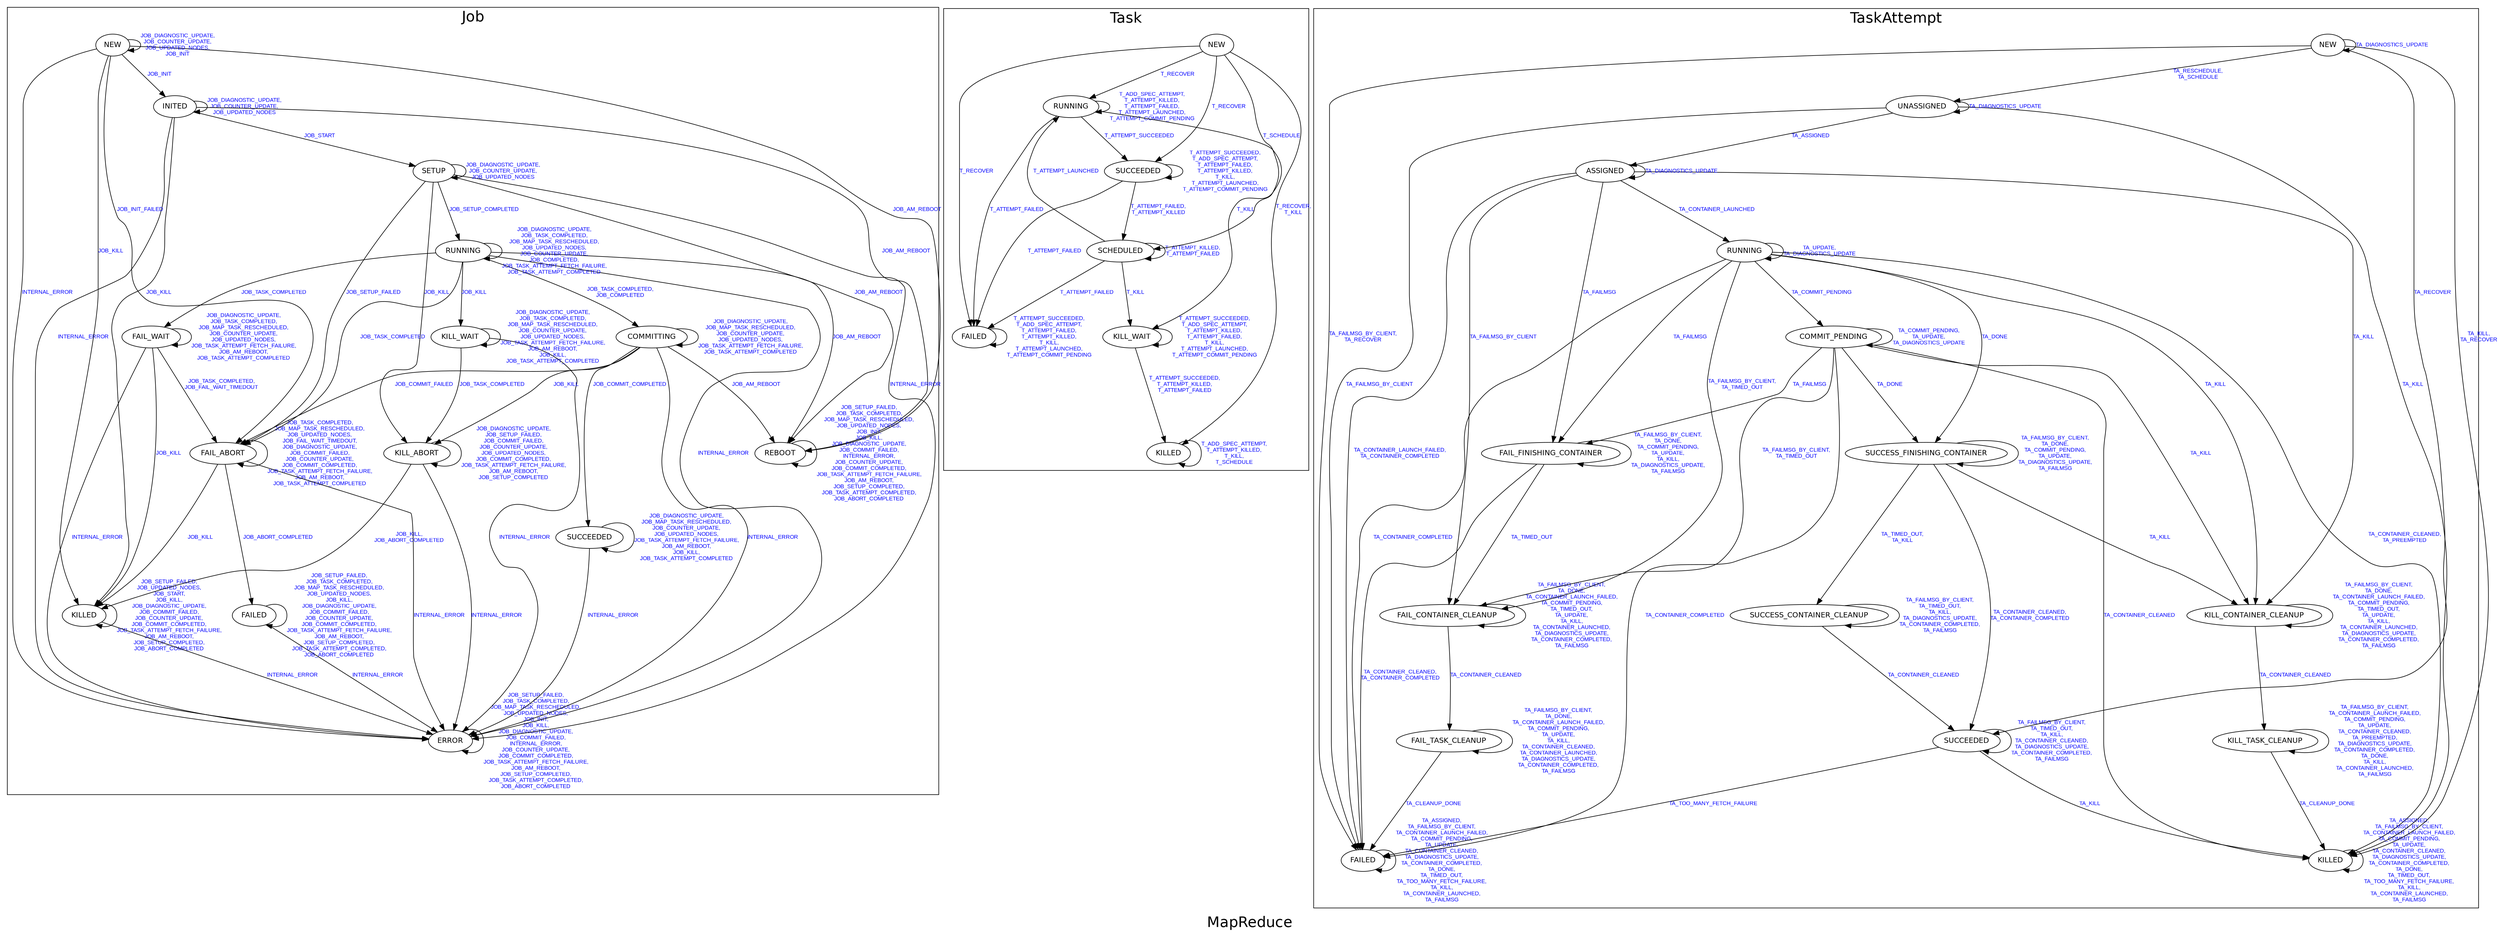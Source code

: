 digraph MapReduce {
graph [ label="MapReduce", fontsize=24, fontname=Helvetica];
node [fontsize=12, fontname=Helvetica];
edge [fontsize=9, fontcolor=blue, fontname=Arial];
subgraph cluster_Job {
label="Job"
  "Job.FAIL_ABORT" [ label = FAIL_ABORT ];
  "Job.FAIL_ABORT" -> "Job.FAIL_ABORT" [ label = "JOB_TASK_COMPLETED,\nJOB_MAP_TASK_RESCHEDULED,\nJOB_UPDATED_NODES,\nJOB_FAIL_WAIT_TIMEDOUT,\nJOB_DIAGNOSTIC_UPDATE,\nJOB_COMMIT_FAILED,\nJOB_COUNTER_UPDATE,\nJOB_COMMIT_COMPLETED,\nJOB_TASK_ATTEMPT_FETCH_FAILURE,\nJOB_AM_REBOOT,\nJOB_TASK_ATTEMPT_COMPLETED" ];
  "Job.FAIL_ABORT" -> "Job.KILLED" [ label = "JOB_KILL" ];
  "Job.FAIL_ABORT" -> "Job.ERROR" [ label = "INTERNAL_ERROR" ];
  "Job.FAIL_ABORT" -> "Job.FAILED" [ label = "JOB_ABORT_COMPLETED" ];
  "Job.SUCCEEDED" [ label = SUCCEEDED ];
  "Job.SUCCEEDED" -> "Job.SUCCEEDED" [ label = "JOB_DIAGNOSTIC_UPDATE,\nJOB_MAP_TASK_RESCHEDULED,\nJOB_COUNTER_UPDATE,\nJOB_UPDATED_NODES,\nJOB_TASK_ATTEMPT_FETCH_FAILURE,\nJOB_AM_REBOOT,\nJOB_KILL,\nJOB_TASK_ATTEMPT_COMPLETED" ];
  "Job.SUCCEEDED" -> "Job.ERROR" [ label = "INTERNAL_ERROR" ];
  "Job.INITED" [ label = INITED ];
  "Job.INITED" -> "Job.INITED" [ label = "JOB_DIAGNOSTIC_UPDATE,\nJOB_COUNTER_UPDATE,\nJOB_UPDATED_NODES" ];
  "Job.INITED" -> "Job.ERROR" [ label = "INTERNAL_ERROR" ];
  "Job.INITED" -> "Job.SETUP" [ label = "JOB_START" ];
  "Job.INITED" -> "Job.REBOOT" [ label = "JOB_AM_REBOOT" ];
  "Job.INITED" -> "Job.KILLED" [ label = "JOB_KILL" ];
  "Job.FAIL_WAIT" [ label = FAIL_WAIT ];
  "Job.FAIL_WAIT" -> "Job.FAIL_WAIT" [ label = "JOB_DIAGNOSTIC_UPDATE,\nJOB_TASK_COMPLETED,\nJOB_MAP_TASK_RESCHEDULED,\nJOB_COUNTER_UPDATE,\nJOB_UPDATED_NODES,\nJOB_TASK_ATTEMPT_FETCH_FAILURE,\nJOB_AM_REBOOT,\nJOB_TASK_ATTEMPT_COMPLETED" ];
  "Job.FAIL_WAIT" -> "Job.FAIL_ABORT" [ label = "JOB_TASK_COMPLETED,\nJOB_FAIL_WAIT_TIMEDOUT" ];
  "Job.FAIL_WAIT" -> "Job.ERROR" [ label = "INTERNAL_ERROR" ];
  "Job.FAIL_WAIT" -> "Job.KILLED" [ label = "JOB_KILL" ];
  "Job.KILL_WAIT" [ label = KILL_WAIT ];
  "Job.KILL_WAIT" -> "Job.KILL_WAIT" [ label = "JOB_DIAGNOSTIC_UPDATE,\nJOB_TASK_COMPLETED,\nJOB_MAP_TASK_RESCHEDULED,\nJOB_COUNTER_UPDATE,\nJOB_UPDATED_NODES,\nJOB_TASK_ATTEMPT_FETCH_FAILURE,\nJOB_AM_REBOOT,\nJOB_KILL,\nJOB_TASK_ATTEMPT_COMPLETED" ];
  "Job.KILL_WAIT" -> "Job.KILL_ABORT" [ label = "JOB_TASK_COMPLETED" ];
  "Job.KILL_WAIT" -> "Job.ERROR" [ label = "INTERNAL_ERROR" ];
  "Job.REBOOT" [ label = REBOOT ];
  "Job.REBOOT" -> "Job.REBOOT" [ label = "JOB_SETUP_FAILED,\nJOB_TASK_COMPLETED,\nJOB_MAP_TASK_RESCHEDULED,\nJOB_UPDATED_NODES,\nJOB_INIT,\nJOB_KILL,\nJOB_DIAGNOSTIC_UPDATE,\nJOB_COMMIT_FAILED,\nINTERNAL_ERROR,\nJOB_COUNTER_UPDATE,\nJOB_COMMIT_COMPLETED,\nJOB_TASK_ATTEMPT_FETCH_FAILURE,\nJOB_AM_REBOOT,\nJOB_SETUP_COMPLETED,\nJOB_TASK_ATTEMPT_COMPLETED,\nJOB_ABORT_COMPLETED" ];
  "Job.COMMITTING" [ label = COMMITTING ];
  "Job.COMMITTING" -> "Job.COMMITTING" [ label = "JOB_DIAGNOSTIC_UPDATE,\nJOB_MAP_TASK_RESCHEDULED,\nJOB_COUNTER_UPDATE,\nJOB_UPDATED_NODES,\nJOB_TASK_ATTEMPT_FETCH_FAILURE,\nJOB_TASK_ATTEMPT_COMPLETED" ];
  "Job.COMMITTING" -> "Job.FAIL_ABORT" [ label = "JOB_COMMIT_FAILED" ];
  "Job.COMMITTING" -> "Job.ERROR" [ label = "INTERNAL_ERROR" ];
  "Job.COMMITTING" -> "Job.SUCCEEDED" [ label = "JOB_COMMIT_COMPLETED" ];
  "Job.COMMITTING" -> "Job.REBOOT" [ label = "JOB_AM_REBOOT" ];
  "Job.COMMITTING" -> "Job.KILL_ABORT" [ label = "JOB_KILL" ];
  "Job.ERROR" [ label = ERROR ];
  "Job.ERROR" -> "Job.ERROR" [ label = "JOB_SETUP_FAILED,\nJOB_TASK_COMPLETED,\nJOB_MAP_TASK_RESCHEDULED,\nJOB_UPDATED_NODES,\nJOB_INIT,\nJOB_KILL,\nJOB_DIAGNOSTIC_UPDATE,\nJOB_COMMIT_FAILED,\nINTERNAL_ERROR,\nJOB_COUNTER_UPDATE,\nJOB_COMMIT_COMPLETED,\nJOB_TASK_ATTEMPT_FETCH_FAILURE,\nJOB_AM_REBOOT,\nJOB_SETUP_COMPLETED,\nJOB_TASK_ATTEMPT_COMPLETED,\nJOB_ABORT_COMPLETED" ];
  "Job.KILLED" [ label = KILLED ];
  "Job.KILLED" -> "Job.KILLED" [ label = "JOB_SETUP_FAILED,\nJOB_UPDATED_NODES,\nJOB_START,\nJOB_KILL,\nJOB_DIAGNOSTIC_UPDATE,\nJOB_COMMIT_FAILED,\nJOB_COUNTER_UPDATE,\nJOB_COMMIT_COMPLETED,\nJOB_TASK_ATTEMPT_FETCH_FAILURE,\nJOB_AM_REBOOT,\nJOB_SETUP_COMPLETED,\nJOB_ABORT_COMPLETED" ];
  "Job.KILLED" -> "Job.ERROR" [ label = "INTERNAL_ERROR" ];
  "Job.SETUP" [ label = SETUP ];
  "Job.SETUP" -> "Job.SETUP" [ label = "JOB_DIAGNOSTIC_UPDATE,\nJOB_COUNTER_UPDATE,\nJOB_UPDATED_NODES" ];
  "Job.SETUP" -> "Job.FAIL_ABORT" [ label = "JOB_SETUP_FAILED" ];
  "Job.SETUP" -> "Job.ERROR" [ label = "INTERNAL_ERROR" ];
  "Job.SETUP" -> "Job.REBOOT" [ label = "JOB_AM_REBOOT" ];
  "Job.SETUP" -> "Job.RUNNING" [ label = "JOB_SETUP_COMPLETED" ];
  "Job.SETUP" -> "Job.KILL_ABORT" [ label = "JOB_KILL" ];
  "Job.NEW" [ label = NEW ];
  "Job.NEW" -> "Job.NEW" [ label = "JOB_DIAGNOSTIC_UPDATE,\nJOB_COUNTER_UPDATE,\nJOB_UPDATED_NODES,\nJOB_INIT" ];
  "Job.NEW" -> "Job.ERROR" [ label = "INTERNAL_ERROR" ];
  "Job.NEW" -> "Job.FAIL_ABORT" [ label = "JOB_INIT_FAILED" ];
  "Job.NEW" -> "Job.INITED" [ label = "JOB_INIT" ];
  "Job.NEW" -> "Job.REBOOT" [ label = "JOB_AM_REBOOT" ];
  "Job.NEW" -> "Job.KILLED" [ label = "JOB_KILL" ];
  "Job.KILL_ABORT" [ label = KILL_ABORT ];
  "Job.KILL_ABORT" -> "Job.KILL_ABORT" [ label = "JOB_DIAGNOSTIC_UPDATE,\nJOB_SETUP_FAILED,\nJOB_COMMIT_FAILED,\nJOB_COUNTER_UPDATE,\nJOB_UPDATED_NODES,\nJOB_COMMIT_COMPLETED,\nJOB_TASK_ATTEMPT_FETCH_FAILURE,\nJOB_AM_REBOOT,\nJOB_SETUP_COMPLETED" ];
  "Job.KILL_ABORT" -> "Job.ERROR" [ label = "INTERNAL_ERROR" ];
  "Job.KILL_ABORT" -> "Job.KILLED" [ label = "JOB_KILL,\nJOB_ABORT_COMPLETED" ];
  "Job.RUNNING" [ label = RUNNING ];
  "Job.RUNNING" -> "Job.RUNNING" [ label = "JOB_DIAGNOSTIC_UPDATE,\nJOB_TASK_COMPLETED,\nJOB_MAP_TASK_RESCHEDULED,\nJOB_UPDATED_NODES,\nJOB_COUNTER_UPDATE,\nJOB_COMPLETED,\nJOB_TASK_ATTEMPT_FETCH_FAILURE,\nJOB_TASK_ATTEMPT_COMPLETED" ];
  "Job.RUNNING" -> "Job.COMMITTING" [ label = "JOB_TASK_COMPLETED,\nJOB_COMPLETED" ];
  "Job.RUNNING" -> "Job.FAIL_WAIT" [ label = "JOB_TASK_COMPLETED" ];
  "Job.RUNNING" -> "Job.FAIL_ABORT" [ label = "JOB_TASK_COMPLETED" ];
  "Job.RUNNING" -> "Job.ERROR" [ label = "INTERNAL_ERROR" ];
  "Job.RUNNING" -> "Job.REBOOT" [ label = "JOB_AM_REBOOT" ];
  "Job.RUNNING" -> "Job.KILL_WAIT" [ label = "JOB_KILL" ];
  "Job.FAILED" [ label = FAILED ];
  "Job.FAILED" -> "Job.FAILED" [ label = "JOB_SETUP_FAILED,\nJOB_TASK_COMPLETED,\nJOB_MAP_TASK_RESCHEDULED,\nJOB_UPDATED_NODES,\nJOB_KILL,\nJOB_DIAGNOSTIC_UPDATE,\nJOB_COMMIT_FAILED,\nJOB_COUNTER_UPDATE,\nJOB_COMMIT_COMPLETED,\nJOB_TASK_ATTEMPT_FETCH_FAILURE,\nJOB_AM_REBOOT,\nJOB_SETUP_COMPLETED,\nJOB_TASK_ATTEMPT_COMPLETED,\nJOB_ABORT_COMPLETED" ];
  "Job.FAILED" -> "Job.ERROR" [ label = "INTERNAL_ERROR" ];
}

subgraph cluster_Task {
label="Task"
  "Task.RUNNING" [ label = RUNNING ];
  "Task.RUNNING" -> "Task.SUCCEEDED" [ label = "T_ATTEMPT_SUCCEEDED" ];
  "Task.RUNNING" -> "Task.RUNNING" [ label = "T_ADD_SPEC_ATTEMPT,\nT_ATTEMPT_KILLED,\nT_ATTEMPT_FAILED,\nT_ATTEMPT_LAUNCHED,\nT_ATTEMPT_COMMIT_PENDING" ];
  "Task.RUNNING" -> "Task.FAILED" [ label = "T_ATTEMPT_FAILED" ];
  "Task.RUNNING" -> "Task.KILL_WAIT" [ label = "T_KILL" ];
  "Task.SCHEDULED" [ label = SCHEDULED ];
  "Task.SCHEDULED" -> "Task.SCHEDULED" [ label = "T_ATTEMPT_KILLED,\nT_ATTEMPT_FAILED" ];
  "Task.SCHEDULED" -> "Task.FAILED" [ label = "T_ATTEMPT_FAILED" ];
  "Task.SCHEDULED" -> "Task.KILL_WAIT" [ label = "T_KILL" ];
  "Task.SCHEDULED" -> "Task.RUNNING" [ label = "T_ATTEMPT_LAUNCHED" ];
  "Task.NEW" [ label = NEW ];
  "Task.NEW" -> "Task.RUNNING" [ label = "T_RECOVER" ];
  "Task.NEW" -> "Task.SUCCEEDED" [ label = "T_RECOVER" ];
  "Task.NEW" -> "Task.FAILED" [ label = "T_RECOVER" ];
  "Task.NEW" -> "Task.KILLED" [ label = "T_RECOVER,\nT_KILL" ];
  "Task.NEW" -> "Task.SCHEDULED" [ label = "T_SCHEDULE" ];
  "Task.FAILED" [ label = FAILED ];
  "Task.FAILED" -> "Task.FAILED" [ label = "T_ATTEMPT_SUCCEEDED,\nT_ADD_SPEC_ATTEMPT,\nT_ATTEMPT_FAILED,\nT_ATTEMPT_KILLED,\nT_KILL,\nT_ATTEMPT_LAUNCHED,\nT_ATTEMPT_COMMIT_PENDING" ];
  "Task.KILL_WAIT" [ label = KILL_WAIT ];
  "Task.KILL_WAIT" -> "Task.KILL_WAIT" [ label = "T_ATTEMPT_SUCCEEDED,\nT_ADD_SPEC_ATTEMPT,\nT_ATTEMPT_KILLED,\nT_ATTEMPT_FAILED,\nT_KILL,\nT_ATTEMPT_LAUNCHED,\nT_ATTEMPT_COMMIT_PENDING" ];
  "Task.KILL_WAIT" -> "Task.KILLED" [ label = "T_ATTEMPT_SUCCEEDED,\nT_ATTEMPT_KILLED,\nT_ATTEMPT_FAILED" ];
  "Task.KILLED" [ label = KILLED ];
  "Task.KILLED" -> "Task.KILLED" [ label = "T_ADD_SPEC_ATTEMPT,\nT_ATTEMPT_KILLED,\nT_KILL,\nT_SCHEDULE" ];
  "Task.SUCCEEDED" [ label = SUCCEEDED ];
  "Task.SUCCEEDED" -> "Task.SUCCEEDED" [ label = "T_ATTEMPT_SUCCEEDED,\nT_ADD_SPEC_ATTEMPT,\nT_ATTEMPT_FAILED,\nT_ATTEMPT_KILLED,\nT_KILL,\nT_ATTEMPT_LAUNCHED,\nT_ATTEMPT_COMMIT_PENDING" ];
  "Task.SUCCEEDED" -> "Task.SCHEDULED" [ label = "T_ATTEMPT_FAILED,\nT_ATTEMPT_KILLED" ];
  "Task.SUCCEEDED" -> "Task.FAILED" [ label = "T_ATTEMPT_FAILED" ];
}

subgraph cluster_TaskAttempt {
label="TaskAttempt"
  "TaskAttempt.FAIL_CONTAINER_CLEANUP" [ label = FAIL_CONTAINER_CLEANUP ];
  "TaskAttempt.FAIL_CONTAINER_CLEANUP" -> "TaskAttempt.FAIL_CONTAINER_CLEANUP" [ label = "TA_FAILMSG_BY_CLIENT,\nTA_DONE,\nTA_CONTAINER_LAUNCH_FAILED,\nTA_COMMIT_PENDING,\nTA_TIMED_OUT,\nTA_UPDATE,\nTA_KILL,\nTA_CONTAINER_LAUNCHED,\nTA_DIAGNOSTICS_UPDATE,\nTA_CONTAINER_COMPLETED,\nTA_FAILMSG" ];
  "TaskAttempt.FAIL_CONTAINER_CLEANUP" -> "TaskAttempt.FAIL_TASK_CLEANUP" [ label = "TA_CONTAINER_CLEANED" ];
  "TaskAttempt.KILL_CONTAINER_CLEANUP" [ label = KILL_CONTAINER_CLEANUP ];
  "TaskAttempt.KILL_CONTAINER_CLEANUP" -> "TaskAttempt.KILL_CONTAINER_CLEANUP" [ label = "TA_FAILMSG_BY_CLIENT,\nTA_DONE,\nTA_CONTAINER_LAUNCH_FAILED,\nTA_COMMIT_PENDING,\nTA_TIMED_OUT,\nTA_UPDATE,\nTA_KILL,\nTA_CONTAINER_LAUNCHED,\nTA_DIAGNOSTICS_UPDATE,\nTA_CONTAINER_COMPLETED,\nTA_FAILMSG" ];
  "TaskAttempt.KILL_CONTAINER_CLEANUP" -> "TaskAttempt.KILL_TASK_CLEANUP" [ label = "TA_CONTAINER_CLEANED" ];
  "TaskAttempt.FAIL_TASK_CLEANUP" [ label = FAIL_TASK_CLEANUP ];
  "TaskAttempt.FAIL_TASK_CLEANUP" -> "TaskAttempt.FAIL_TASK_CLEANUP" [ label = "TA_FAILMSG_BY_CLIENT,\nTA_DONE,\nTA_CONTAINER_LAUNCH_FAILED,\nTA_COMMIT_PENDING,\nTA_UPDATE,\nTA_KILL,\nTA_CONTAINER_CLEANED,\nTA_CONTAINER_LAUNCHED,\nTA_DIAGNOSTICS_UPDATE,\nTA_CONTAINER_COMPLETED,\nTA_FAILMSG" ];
  "TaskAttempt.FAIL_TASK_CLEANUP" -> "TaskAttempt.FAILED" [ label = "TA_CLEANUP_DONE" ];
  "TaskAttempt.RUNNING" [ label = RUNNING ];
  "TaskAttempt.RUNNING" -> "TaskAttempt.FAIL_CONTAINER_CLEANUP" [ label = "TA_FAILMSG_BY_CLIENT,\nTA_TIMED_OUT" ];
  "TaskAttempt.RUNNING" -> "TaskAttempt.SUCCESS_FINISHING_CONTAINER" [ label = "TA_DONE" ];
  "TaskAttempt.RUNNING" -> "TaskAttempt.COMMIT_PENDING" [ label = "TA_COMMIT_PENDING" ];
  "TaskAttempt.RUNNING" -> "TaskAttempt.RUNNING" [ label = "TA_UPDATE,\nTA_DIAGNOSTICS_UPDATE" ];
  "TaskAttempt.RUNNING" -> "TaskAttempt.KILLED" [ label = "TA_CONTAINER_CLEANED,\nTA_PREEMPTED" ];
  "TaskAttempt.RUNNING" -> "TaskAttempt.KILL_CONTAINER_CLEANUP" [ label = "TA_KILL" ];
  "TaskAttempt.RUNNING" -> "TaskAttempt.FAIL_FINISHING_CONTAINER" [ label = "TA_FAILMSG" ];
  "TaskAttempt.RUNNING" -> "TaskAttempt.FAILED" [ label = "TA_CONTAINER_COMPLETED" ];
  "TaskAttempt.SUCCEEDED" [ label = SUCCEEDED ];
  "TaskAttempt.SUCCEEDED" -> "TaskAttempt.SUCCEEDED" [ label = "TA_FAILMSG_BY_CLIENT,\nTA_TIMED_OUT,\nTA_KILL,\nTA_CONTAINER_CLEANED,\nTA_DIAGNOSTICS_UPDATE,\nTA_CONTAINER_COMPLETED,\nTA_FAILMSG" ];
  "TaskAttempt.SUCCEEDED" -> "TaskAttempt.FAILED" [ label = "TA_TOO_MANY_FETCH_FAILURE" ];
  "TaskAttempt.SUCCEEDED" -> "TaskAttempt.KILLED" [ label = "TA_KILL" ];
  "TaskAttempt.COMMIT_PENDING" [ label = COMMIT_PENDING ];
  "TaskAttempt.COMMIT_PENDING" -> "TaskAttempt.FAIL_CONTAINER_CLEANUP" [ label = "TA_FAILMSG_BY_CLIENT,\nTA_TIMED_OUT" ];
  "TaskAttempt.COMMIT_PENDING" -> "TaskAttempt.SUCCESS_FINISHING_CONTAINER" [ label = "TA_DONE" ];
  "TaskAttempt.COMMIT_PENDING" -> "TaskAttempt.COMMIT_PENDING" [ label = "TA_COMMIT_PENDING,\nTA_UPDATE,\nTA_DIAGNOSTICS_UPDATE" ];
  "TaskAttempt.COMMIT_PENDING" -> "TaskAttempt.KILL_CONTAINER_CLEANUP" [ label = "TA_KILL" ];
  "TaskAttempt.COMMIT_PENDING" -> "TaskAttempt.KILLED" [ label = "TA_CONTAINER_CLEANED" ];
  "TaskAttempt.COMMIT_PENDING" -> "TaskAttempt.FAIL_FINISHING_CONTAINER" [ label = "TA_FAILMSG" ];
  "TaskAttempt.COMMIT_PENDING" -> "TaskAttempt.FAILED" [ label = "TA_CONTAINER_COMPLETED" ];
  "TaskAttempt.FAILED" [ label = FAILED ];
  "TaskAttempt.FAILED" -> "TaskAttempt.FAILED" [ label = "TA_ASSIGNED,\nTA_FAILMSG_BY_CLIENT,\nTA_CONTAINER_LAUNCH_FAILED,\nTA_COMMIT_PENDING,\nTA_UPDATE,\nTA_CONTAINER_CLEANED,\nTA_DIAGNOSTICS_UPDATE,\nTA_CONTAINER_COMPLETED,\nTA_DONE,\nTA_TIMED_OUT,\nTA_TOO_MANY_FETCH_FAILURE,\nTA_KILL,\nTA_CONTAINER_LAUNCHED,\nTA_FAILMSG" ];
  "TaskAttempt.UNASSIGNED" [ label = UNASSIGNED ];
  "TaskAttempt.UNASSIGNED" -> "TaskAttempt.ASSIGNED" [ label = "TA_ASSIGNED" ];
  "TaskAttempt.UNASSIGNED" -> "TaskAttempt.FAILED" [ label = "TA_FAILMSG_BY_CLIENT" ];
  "TaskAttempt.UNASSIGNED" -> "TaskAttempt.KILLED" [ label = "TA_KILL" ];
  "TaskAttempt.UNASSIGNED" -> "TaskAttempt.UNASSIGNED" [ label = "TA_DIAGNOSTICS_UPDATE" ];
  "TaskAttempt.KILL_TASK_CLEANUP" [ label = KILL_TASK_CLEANUP ];
  "TaskAttempt.KILL_TASK_CLEANUP" -> "TaskAttempt.KILL_TASK_CLEANUP" [ label = "TA_FAILMSG_BY_CLIENT,\nTA_CONTAINER_LAUNCH_FAILED,\nTA_COMMIT_PENDING,\nTA_UPDATE,\nTA_CONTAINER_CLEANED,\nTA_PREEMPTED,\nTA_DIAGNOSTICS_UPDATE,\nTA_CONTAINER_COMPLETED,\nTA_DONE,\nTA_KILL,\nTA_CONTAINER_LAUNCHED,\nTA_FAILMSG" ];
  "TaskAttempt.KILL_TASK_CLEANUP" -> "TaskAttempt.KILLED" [ label = "TA_CLEANUP_DONE" ];
  "TaskAttempt.ASSIGNED" [ label = ASSIGNED ];
  "TaskAttempt.ASSIGNED" -> "TaskAttempt.FAIL_CONTAINER_CLEANUP" [ label = "TA_FAILMSG_BY_CLIENT" ];
  "TaskAttempt.ASSIGNED" -> "TaskAttempt.FAILED" [ label = "TA_CONTAINER_LAUNCH_FAILED,\nTA_CONTAINER_COMPLETED" ];
  "TaskAttempt.ASSIGNED" -> "TaskAttempt.KILL_CONTAINER_CLEANUP" [ label = "TA_KILL" ];
  "TaskAttempt.ASSIGNED" -> "TaskAttempt.RUNNING" [ label = "TA_CONTAINER_LAUNCHED" ];
  "TaskAttempt.ASSIGNED" -> "TaskAttempt.ASSIGNED" [ label = "TA_DIAGNOSTICS_UPDATE" ];
  "TaskAttempt.ASSIGNED" -> "TaskAttempt.FAIL_FINISHING_CONTAINER" [ label = "TA_FAILMSG" ];
  "TaskAttempt.KILLED" [ label = KILLED ];
  "TaskAttempt.KILLED" -> "TaskAttempt.KILLED" [ label = "TA_ASSIGNED,\nTA_FAILMSG_BY_CLIENT,\nTA_CONTAINER_LAUNCH_FAILED,\nTA_COMMIT_PENDING,\nTA_UPDATE,\nTA_CONTAINER_CLEANED,\nTA_DIAGNOSTICS_UPDATE,\nTA_CONTAINER_COMPLETED,\nTA_DONE,\nTA_TIMED_OUT,\nTA_TOO_MANY_FETCH_FAILURE,\nTA_KILL,\nTA_CONTAINER_LAUNCHED,\nTA_FAILMSG" ];
  "TaskAttempt.FAIL_FINISHING_CONTAINER" [ label = FAIL_FINISHING_CONTAINER ];
  "TaskAttempt.FAIL_FINISHING_CONTAINER" -> "TaskAttempt.FAIL_FINISHING_CONTAINER" [ label = "TA_FAILMSG_BY_CLIENT,\nTA_DONE,\nTA_COMMIT_PENDING,\nTA_UPDATE,\nTA_KILL,\nTA_DIAGNOSTICS_UPDATE,\nTA_FAILMSG" ];
  "TaskAttempt.FAIL_FINISHING_CONTAINER" -> "TaskAttempt.FAIL_CONTAINER_CLEANUP" [ label = "TA_TIMED_OUT" ];
  "TaskAttempt.FAIL_FINISHING_CONTAINER" -> "TaskAttempt.FAILED" [ label = "TA_CONTAINER_CLEANED,\nTA_CONTAINER_COMPLETED" ];
  "TaskAttempt.SUCCESS_FINISHING_CONTAINER" [ label = SUCCESS_FINISHING_CONTAINER ];
  "TaskAttempt.SUCCESS_FINISHING_CONTAINER" -> "TaskAttempt.SUCCESS_FINISHING_CONTAINER" [ label = "TA_FAILMSG_BY_CLIENT,\nTA_DONE,\nTA_COMMIT_PENDING,\nTA_UPDATE,\nTA_DIAGNOSTICS_UPDATE,\nTA_FAILMSG" ];
  "TaskAttempt.SUCCESS_FINISHING_CONTAINER" -> "TaskAttempt.SUCCESS_CONTAINER_CLEANUP" [ label = "TA_TIMED_OUT,\nTA_KILL" ];
  "TaskAttempt.SUCCESS_FINISHING_CONTAINER" -> "TaskAttempt.SUCCEEDED" [ label = "TA_CONTAINER_CLEANED,\nTA_CONTAINER_COMPLETED" ];
  "TaskAttempt.SUCCESS_FINISHING_CONTAINER" -> "TaskAttempt.KILL_CONTAINER_CLEANUP" [ label = "TA_KILL" ];
  "TaskAttempt.NEW" [ label = NEW ];
  "TaskAttempt.NEW" -> "TaskAttempt.FAILED" [ label = "TA_FAILMSG_BY_CLIENT,\nTA_RECOVER" ];
  "TaskAttempt.NEW" -> "TaskAttempt.UNASSIGNED" [ label = "TA_RESCHEDULE,\nTA_SCHEDULE" ];
  "TaskAttempt.NEW" -> "TaskAttempt.KILLED" [ label = "TA_KILL,\nTA_RECOVER" ];
  "TaskAttempt.NEW" -> "TaskAttempt.SUCCEEDED" [ label = "TA_RECOVER" ];
  "TaskAttempt.NEW" -> "TaskAttempt.NEW" [ label = "TA_DIAGNOSTICS_UPDATE" ];
  "TaskAttempt.SUCCESS_CONTAINER_CLEANUP" [ label = SUCCESS_CONTAINER_CLEANUP ];
  "TaskAttempt.SUCCESS_CONTAINER_CLEANUP" -> "TaskAttempt.SUCCESS_CONTAINER_CLEANUP" [ label = "TA_FAILMSG_BY_CLIENT,\nTA_TIMED_OUT,\nTA_KILL,\nTA_DIAGNOSTICS_UPDATE,\nTA_CONTAINER_COMPLETED,\nTA_FAILMSG" ];
  "TaskAttempt.SUCCESS_CONTAINER_CLEANUP" -> "TaskAttempt.SUCCEEDED" [ label = "TA_CONTAINER_CLEANED" ];
}

}
